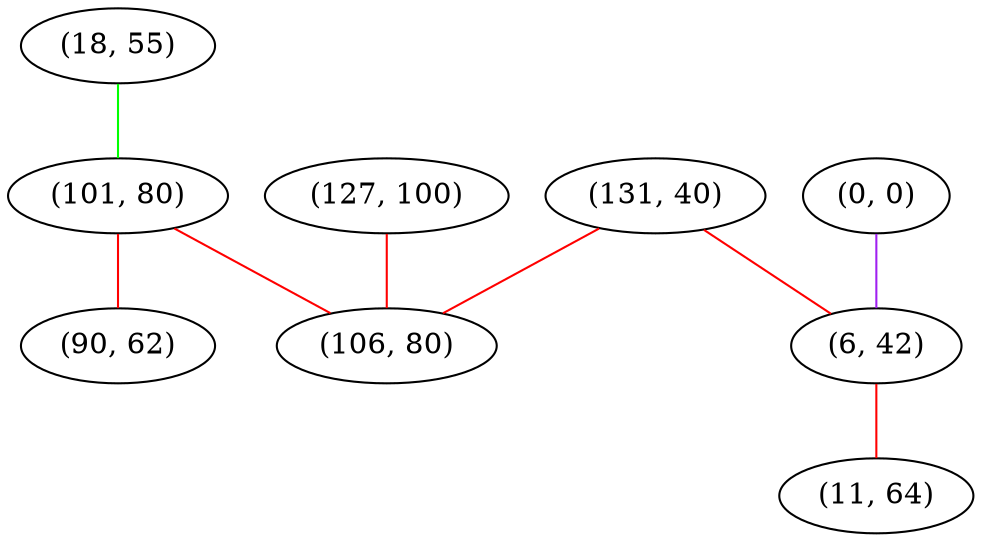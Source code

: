 graph "" {
"(18, 55)";
"(131, 40)";
"(0, 0)";
"(101, 80)";
"(127, 100)";
"(106, 80)";
"(6, 42)";
"(11, 64)";
"(90, 62)";
"(18, 55)" -- "(101, 80)"  [color=green, key=0, weight=2];
"(131, 40)" -- "(106, 80)"  [color=red, key=0, weight=1];
"(131, 40)" -- "(6, 42)"  [color=red, key=0, weight=1];
"(0, 0)" -- "(6, 42)"  [color=purple, key=0, weight=4];
"(101, 80)" -- "(106, 80)"  [color=red, key=0, weight=1];
"(101, 80)" -- "(90, 62)"  [color=red, key=0, weight=1];
"(127, 100)" -- "(106, 80)"  [color=red, key=0, weight=1];
"(6, 42)" -- "(11, 64)"  [color=red, key=0, weight=1];
}
